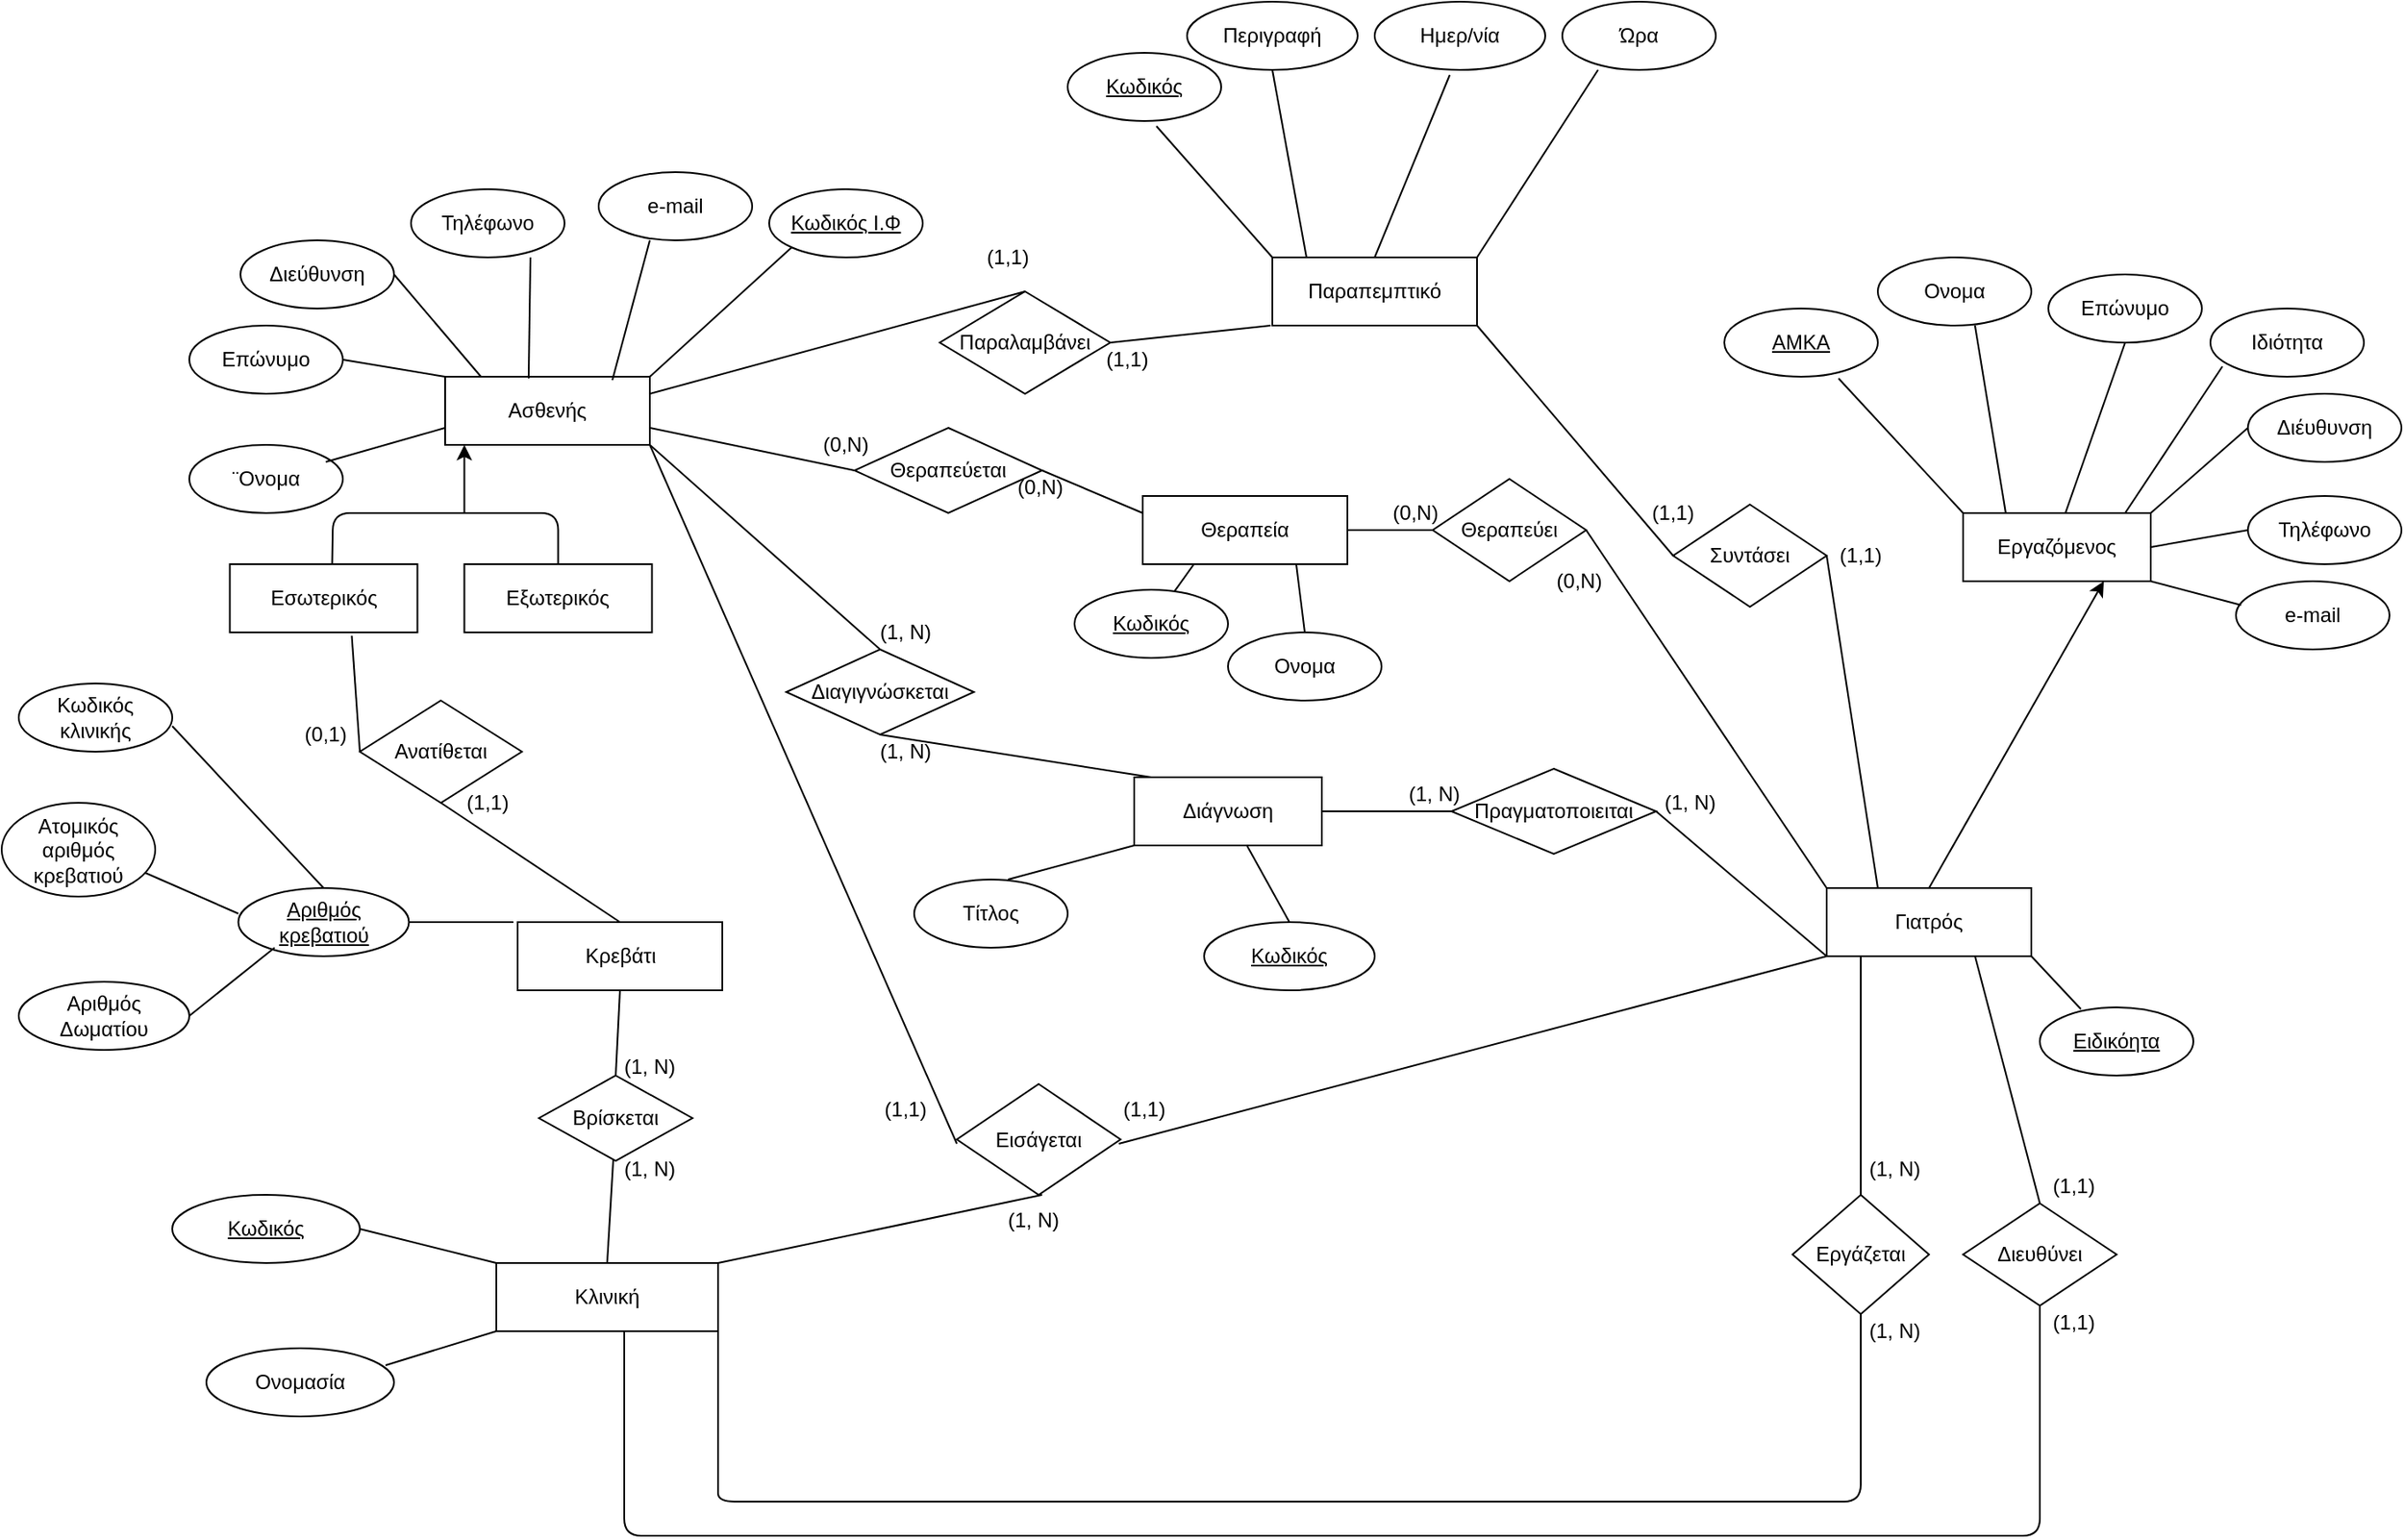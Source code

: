 <mxfile version="13.10.0"><diagram id="KdSnzuFxatJ9EgkzMt5b" name="Page-1"><mxGraphModel dx="2249" dy="1960" grid="1" gridSize="10" guides="1" tooltips="1" connect="1" arrows="1" fold="1" page="1" pageScale="1" pageWidth="827" pageHeight="1169" math="0" shadow="0"><root><mxCell id="0"/><mxCell id="1" parent="0"/><mxCell id="qdHAC-e_ybK3BDeA6FQN-2" value="Κλινική" style="rounded=0;whiteSpace=wrap;html=1;" vertex="1" parent="1"><mxGeometry x="10" y="670" width="130" height="40" as="geometry"/></mxCell><mxCell id="qdHAC-e_ybK3BDeA6FQN-3" value="Ονομασία" style="ellipse;whiteSpace=wrap;html=1;" vertex="1" parent="1"><mxGeometry x="-160" y="720" width="110" height="40" as="geometry"/></mxCell><mxCell id="qdHAC-e_ybK3BDeA6FQN-4" value="Κωδικός" style="ellipse;whiteSpace=wrap;html=1;fontStyle=4" vertex="1" parent="1"><mxGeometry x="-180" y="630" width="110" height="40" as="geometry"/></mxCell><mxCell id="qdHAC-e_ybK3BDeA6FQN-5" value="" style="endArrow=none;html=1;exitX=0;exitY=0;exitDx=0;exitDy=0;entryX=1;entryY=0.5;entryDx=0;entryDy=0;" edge="1" parent="1" source="qdHAC-e_ybK3BDeA6FQN-2" target="qdHAC-e_ybK3BDeA6FQN-4"><mxGeometry width="50" height="50" relative="1" as="geometry"><mxPoint x="-60" y="480" as="sourcePoint"/><mxPoint x="-10" y="430" as="targetPoint"/></mxGeometry></mxCell><mxCell id="qdHAC-e_ybK3BDeA6FQN-6" value="" style="endArrow=none;html=1;entryX=0;entryY=1;entryDx=0;entryDy=0;exitX=0.955;exitY=0.25;exitDx=0;exitDy=0;exitPerimeter=0;" edge="1" parent="1" source="qdHAC-e_ybK3BDeA6FQN-3" target="qdHAC-e_ybK3BDeA6FQN-2"><mxGeometry width="50" height="50" relative="1" as="geometry"><mxPoint x="-20" y="530" as="sourcePoint"/><mxPoint x="30" y="480" as="targetPoint"/></mxGeometry></mxCell><mxCell id="qdHAC-e_ybK3BDeA6FQN-7" value="Ασθενής" style="rounded=0;whiteSpace=wrap;html=1;" vertex="1" parent="1"><mxGeometry x="-20" y="150" width="120" height="40" as="geometry"/></mxCell><mxCell id="qdHAC-e_ybK3BDeA6FQN-8" value="Κωδικός Ι.Φ" style="ellipse;whiteSpace=wrap;html=1;fontStyle=4" vertex="1" parent="1"><mxGeometry x="170" y="40" width="90" height="40" as="geometry"/></mxCell><mxCell id="qdHAC-e_ybK3BDeA6FQN-9" value="e-mail" style="ellipse;whiteSpace=wrap;html=1;" vertex="1" parent="1"><mxGeometry x="70" y="30" width="90" height="40" as="geometry"/></mxCell><mxCell id="qdHAC-e_ybK3BDeA6FQN-10" value="¨Ονομα" style="ellipse;whiteSpace=wrap;html=1;" vertex="1" parent="1"><mxGeometry x="-170" y="190" width="90" height="40" as="geometry"/></mxCell><mxCell id="qdHAC-e_ybK3BDeA6FQN-11" value="Επώνυμο" style="ellipse;whiteSpace=wrap;html=1;" vertex="1" parent="1"><mxGeometry x="-170" y="120" width="90" height="40" as="geometry"/></mxCell><mxCell id="qdHAC-e_ybK3BDeA6FQN-12" value="Διεύθυνση" style="ellipse;whiteSpace=wrap;html=1;" vertex="1" parent="1"><mxGeometry x="-140" y="70" width="90" height="40" as="geometry"/></mxCell><mxCell id="qdHAC-e_ybK3BDeA6FQN-13" value="Τηλέφωνο" style="ellipse;whiteSpace=wrap;html=1;" vertex="1" parent="1"><mxGeometry x="-40" y="40" width="90" height="40" as="geometry"/></mxCell><mxCell id="qdHAC-e_ybK3BDeA6FQN-14" value="" style="endArrow=none;html=1;exitX=1;exitY=0.5;exitDx=0;exitDy=0;" edge="1" parent="1"><mxGeometry width="50" height="50" relative="1" as="geometry"><mxPoint x="-90" y="200" as="sourcePoint"/><mxPoint x="-20" y="180" as="targetPoint"/></mxGeometry></mxCell><mxCell id="qdHAC-e_ybK3BDeA6FQN-15" value="" style="endArrow=none;html=1;exitX=1;exitY=0.5;exitDx=0;exitDy=0;" edge="1" parent="1" source="qdHAC-e_ybK3BDeA6FQN-11"><mxGeometry width="50" height="50" relative="1" as="geometry"><mxPoint x="-70" y="200" as="sourcePoint"/><mxPoint x="-20" y="150" as="targetPoint"/></mxGeometry></mxCell><mxCell id="qdHAC-e_ybK3BDeA6FQN-16" value="" style="endArrow=none;html=1;exitX=0.175;exitY=0;exitDx=0;exitDy=0;exitPerimeter=0;" edge="1" parent="1" source="qdHAC-e_ybK3BDeA6FQN-7"><mxGeometry width="50" height="50" relative="1" as="geometry"><mxPoint x="-100" y="140" as="sourcePoint"/><mxPoint x="-50" y="90" as="targetPoint"/></mxGeometry></mxCell><mxCell id="qdHAC-e_ybK3BDeA6FQN-17" value="" style="endArrow=none;html=1;exitX=0.408;exitY=0.025;exitDx=0;exitDy=0;exitPerimeter=0;" edge="1" parent="1" source="qdHAC-e_ybK3BDeA6FQN-7"><mxGeometry width="50" height="50" relative="1" as="geometry"><mxPoint x="-20" y="130" as="sourcePoint"/><mxPoint x="30" y="80" as="targetPoint"/></mxGeometry></mxCell><mxCell id="qdHAC-e_ybK3BDeA6FQN-18" value="" style="endArrow=none;html=1;exitX=0.817;exitY=0.05;exitDx=0;exitDy=0;exitPerimeter=0;" edge="1" parent="1" source="qdHAC-e_ybK3BDeA6FQN-7"><mxGeometry width="50" height="50" relative="1" as="geometry"><mxPoint x="50" y="120" as="sourcePoint"/><mxPoint x="100" y="70" as="targetPoint"/></mxGeometry></mxCell><mxCell id="qdHAC-e_ybK3BDeA6FQN-19" value="" style="endArrow=none;html=1;exitX=1;exitY=0;exitDx=0;exitDy=0;entryX=0;entryY=1;entryDx=0;entryDy=0;" edge="1" parent="1" source="qdHAC-e_ybK3BDeA6FQN-7" target="qdHAC-e_ybK3BDeA6FQN-8"><mxGeometry width="50" height="50" relative="1" as="geometry"><mxPoint x="240" y="140" as="sourcePoint"/><mxPoint x="290" y="90" as="targetPoint"/></mxGeometry></mxCell><mxCell id="qdHAC-e_ybK3BDeA6FQN-20" value="Γιατρός" style="rounded=0;whiteSpace=wrap;html=1;" vertex="1" parent="1"><mxGeometry x="790" y="450" width="120" height="40" as="geometry"/></mxCell><mxCell id="qdHAC-e_ybK3BDeA6FQN-22" value="Εργαζόμενος" style="rounded=0;whiteSpace=wrap;html=1;" vertex="1" parent="1"><mxGeometry x="870" y="230" width="110" height="40" as="geometry"/></mxCell><mxCell id="qdHAC-e_ybK3BDeA6FQN-23" value="" style="endArrow=classic;html=1;exitX=0.5;exitY=0;exitDx=0;exitDy=0;entryX=0.75;entryY=1;entryDx=0;entryDy=0;" edge="1" parent="1" source="qdHAC-e_ybK3BDeA6FQN-20" target="qdHAC-e_ybK3BDeA6FQN-22"><mxGeometry width="50" height="50" relative="1" as="geometry"><mxPoint x="690" y="490" as="sourcePoint"/><mxPoint x="740" y="440" as="targetPoint"/></mxGeometry></mxCell><mxCell id="qdHAC-e_ybK3BDeA6FQN-24" value="Ειδικόητα" style="ellipse;whiteSpace=wrap;html=1;fontStyle=4" vertex="1" parent="1"><mxGeometry x="915" y="520" width="90" height="40" as="geometry"/></mxCell><mxCell id="qdHAC-e_ybK3BDeA6FQN-26" value="Διέυθυνση" style="ellipse;whiteSpace=wrap;html=1;" vertex="1" parent="1"><mxGeometry x="1037" y="160" width="90" height="40" as="geometry"/></mxCell><mxCell id="qdHAC-e_ybK3BDeA6FQN-27" value="Επώνυμο" style="ellipse;whiteSpace=wrap;html=1;" vertex="1" parent="1"><mxGeometry x="920" y="90" width="90" height="40" as="geometry"/></mxCell><mxCell id="qdHAC-e_ybK3BDeA6FQN-28" value="Ιδιότητα" style="ellipse;whiteSpace=wrap;html=1;" vertex="1" parent="1"><mxGeometry x="1015" y="110" width="90" height="40" as="geometry"/></mxCell><mxCell id="qdHAC-e_ybK3BDeA6FQN-30" value="e-mail" style="ellipse;whiteSpace=wrap;html=1;" vertex="1" parent="1"><mxGeometry x="1030" y="270" width="90" height="40" as="geometry"/></mxCell><mxCell id="qdHAC-e_ybK3BDeA6FQN-31" value="ΑΜΚΑ" style="ellipse;whiteSpace=wrap;html=1;fontStyle=4" vertex="1" parent="1"><mxGeometry x="730" y="110" width="90" height="40" as="geometry"/></mxCell><mxCell id="qdHAC-e_ybK3BDeA6FQN-32" value="Ονομα" style="ellipse;whiteSpace=wrap;html=1;" vertex="1" parent="1"><mxGeometry x="820" y="80" width="90" height="40" as="geometry"/></mxCell><mxCell id="qdHAC-e_ybK3BDeA6FQN-33" value="Τηλέφωνο" style="ellipse;whiteSpace=wrap;html=1;" vertex="1" parent="1"><mxGeometry x="1037" y="220" width="90" height="40" as="geometry"/></mxCell><mxCell id="qdHAC-e_ybK3BDeA6FQN-34" value="" style="endArrow=none;html=1;entryX=0.744;entryY=1.025;entryDx=0;entryDy=0;entryPerimeter=0;" edge="1" parent="1" target="qdHAC-e_ybK3BDeA6FQN-31"><mxGeometry width="50" height="50" relative="1" as="geometry"><mxPoint x="870" y="230" as="sourcePoint"/><mxPoint x="920" y="180" as="targetPoint"/></mxGeometry></mxCell><mxCell id="qdHAC-e_ybK3BDeA6FQN-35" value="" style="endArrow=none;html=1;entryX=0.633;entryY=1;entryDx=0;entryDy=0;entryPerimeter=0;" edge="1" parent="1" target="qdHAC-e_ybK3BDeA6FQN-32"><mxGeometry width="50" height="50" relative="1" as="geometry"><mxPoint x="895" y="230" as="sourcePoint"/><mxPoint x="945" y="180" as="targetPoint"/></mxGeometry></mxCell><mxCell id="qdHAC-e_ybK3BDeA6FQN-36" value="" style="endArrow=none;html=1;entryX=0.5;entryY=1;entryDx=0;entryDy=0;" edge="1" parent="1" target="qdHAC-e_ybK3BDeA6FQN-27"><mxGeometry width="50" height="50" relative="1" as="geometry"><mxPoint x="930" y="230" as="sourcePoint"/><mxPoint x="980" y="180" as="targetPoint"/></mxGeometry></mxCell><mxCell id="qdHAC-e_ybK3BDeA6FQN-37" value="" style="endArrow=none;html=1;entryX=0.033;entryY=0.35;entryDx=0;entryDy=0;entryPerimeter=0;" edge="1" parent="1" target="qdHAC-e_ybK3BDeA6FQN-30"><mxGeometry width="50" height="50" relative="1" as="geometry"><mxPoint x="980" y="270" as="sourcePoint"/><mxPoint x="1030" y="220" as="targetPoint"/></mxGeometry></mxCell><mxCell id="qdHAC-e_ybK3BDeA6FQN-38" value="" style="endArrow=none;html=1;entryX=0;entryY=0.5;entryDx=0;entryDy=0;" edge="1" parent="1" target="qdHAC-e_ybK3BDeA6FQN-33"><mxGeometry width="50" height="50" relative="1" as="geometry"><mxPoint x="980" y="250" as="sourcePoint"/><mxPoint x="1030" y="200" as="targetPoint"/></mxGeometry></mxCell><mxCell id="qdHAC-e_ybK3BDeA6FQN-39" value="" style="endArrow=none;html=1;entryX=0;entryY=0.5;entryDx=0;entryDy=0;" edge="1" parent="1" target="qdHAC-e_ybK3BDeA6FQN-26"><mxGeometry width="50" height="50" relative="1" as="geometry"><mxPoint x="980" y="230" as="sourcePoint"/><mxPoint x="1030" y="180" as="targetPoint"/></mxGeometry></mxCell><mxCell id="qdHAC-e_ybK3BDeA6FQN-40" value="" style="endArrow=none;html=1;entryX=0.078;entryY=0.85;entryDx=0;entryDy=0;entryPerimeter=0;" edge="1" parent="1" target="qdHAC-e_ybK3BDeA6FQN-28"><mxGeometry width="50" height="50" relative="1" as="geometry"><mxPoint x="965" y="230" as="sourcePoint"/><mxPoint x="1015" y="180" as="targetPoint"/></mxGeometry></mxCell><mxCell id="qdHAC-e_ybK3BDeA6FQN-41" value="" style="endArrow=none;html=1;exitX=0.267;exitY=0.025;exitDx=0;exitDy=0;exitPerimeter=0;entryX=1;entryY=1;entryDx=0;entryDy=0;" edge="1" parent="1" source="qdHAC-e_ybK3BDeA6FQN-24" target="qdHAC-e_ybK3BDeA6FQN-20"><mxGeometry width="50" height="50" relative="1" as="geometry"><mxPoint x="860" y="530" as="sourcePoint"/><mxPoint x="910" y="480" as="targetPoint"/></mxGeometry></mxCell><mxCell id="qdHAC-e_ybK3BDeA6FQN-42" value="Κρεβάτι" style="rounded=0;whiteSpace=wrap;html=1;" vertex="1" parent="1"><mxGeometry x="22.5" y="470" width="120" height="40" as="geometry"/></mxCell><mxCell id="qdHAC-e_ybK3BDeA6FQN-43" value="Αριθμός κρεβατιού" style="ellipse;whiteSpace=wrap;html=1;fontStyle=4" vertex="1" parent="1"><mxGeometry x="-141.25" y="450" width="100" height="40" as="geometry"/></mxCell><mxCell id="qdHAC-e_ybK3BDeA6FQN-44" value="Αριθμός Δωματίου" style="ellipse;whiteSpace=wrap;html=1;" vertex="1" parent="1"><mxGeometry x="-270" y="505" width="100" height="40" as="geometry"/></mxCell><mxCell id="qdHAC-e_ybK3BDeA6FQN-45" value="Ανατίθεται" style="rhombus;whiteSpace=wrap;html=1;" vertex="1" parent="1"><mxGeometry x="-70" y="340" width="95" height="60" as="geometry"/></mxCell><mxCell id="qdHAC-e_ybK3BDeA6FQN-53" value="Διάγνωση" style="rounded=0;whiteSpace=wrap;html=1;" vertex="1" parent="1"><mxGeometry x="384" y="385" width="110" height="40" as="geometry"/></mxCell><mxCell id="qdHAC-e_ybK3BDeA6FQN-54" value="Κωδικός" style="ellipse;whiteSpace=wrap;html=1;fontStyle=4" vertex="1" parent="1"><mxGeometry x="425" y="470" width="100" height="40" as="geometry"/></mxCell><mxCell id="qdHAC-e_ybK3BDeA6FQN-55" value="" style="endArrow=none;html=1;exitX=0.5;exitY=0;exitDx=0;exitDy=0;" edge="1" parent="1" source="qdHAC-e_ybK3BDeA6FQN-54" target="qdHAC-e_ybK3BDeA6FQN-53"><mxGeometry width="50" height="50" relative="1" as="geometry"><mxPoint x="404" y="525" as="sourcePoint"/><mxPoint x="418" y="437" as="targetPoint"/></mxGeometry></mxCell><mxCell id="qdHAC-e_ybK3BDeA6FQN-56" value="Πραγματοποιειται" style="rhombus;whiteSpace=wrap;html=1;" vertex="1" parent="1"><mxGeometry x="570" y="380" width="120" height="50" as="geometry"/></mxCell><mxCell id="qdHAC-e_ybK3BDeA6FQN-58" value="Διαγιγνώσκεται" style="rhombus;whiteSpace=wrap;html=1;" vertex="1" parent="1"><mxGeometry x="180" y="310" width="110" height="50" as="geometry"/></mxCell><mxCell id="qdHAC-e_ybK3BDeA6FQN-59" value="" style="endArrow=none;html=1;exitX=0.5;exitY=0;exitDx=0;exitDy=0;entryX=1;entryY=1;entryDx=0;entryDy=0;" edge="1" parent="1" source="qdHAC-e_ybK3BDeA6FQN-58" target="qdHAC-e_ybK3BDeA6FQN-7"><mxGeometry width="50" height="50" relative="1" as="geometry"><mxPoint x="230" y="320" as="sourcePoint"/><mxPoint x="280" y="270" as="targetPoint"/></mxGeometry></mxCell><mxCell id="qdHAC-e_ybK3BDeA6FQN-60" value="" style="endArrow=none;html=1;entryX=0.5;entryY=1;entryDx=0;entryDy=0;" edge="1" parent="1" target="qdHAC-e_ybK3BDeA6FQN-58"><mxGeometry width="50" height="50" relative="1" as="geometry"><mxPoint x="394" y="385" as="sourcePoint"/><mxPoint x="444" y="335" as="targetPoint"/></mxGeometry></mxCell><mxCell id="qdHAC-e_ybK3BDeA6FQN-62" value="" style="endArrow=none;html=1;exitX=1;exitY=0.75;exitDx=0;exitDy=0;entryX=0;entryY=0.5;entryDx=0;entryDy=0;" edge="1" parent="1" source="qdHAC-e_ybK3BDeA6FQN-7" target="qdHAC-e_ybK3BDeA6FQN-65"><mxGeometry width="50" height="50" relative="1" as="geometry"><mxPoint x="220" y="170" as="sourcePoint"/><mxPoint x="160" y="235" as="targetPoint"/></mxGeometry></mxCell><mxCell id="qdHAC-e_ybK3BDeA6FQN-63" value="" style="endArrow=none;html=1;exitX=1;exitY=0.5;exitDx=0;exitDy=0;entryX=0;entryY=1;entryDx=0;entryDy=0;" edge="1" parent="1" source="qdHAC-e_ybK3BDeA6FQN-56" target="qdHAC-e_ybK3BDeA6FQN-20"><mxGeometry width="50" height="50" relative="1" as="geometry"><mxPoint x="740" y="530" as="sourcePoint"/><mxPoint x="790" y="480" as="targetPoint"/></mxGeometry></mxCell><mxCell id="qdHAC-e_ybK3BDeA6FQN-64" value="" style="endArrow=none;html=1;exitX=1;exitY=0.5;exitDx=0;exitDy=0;entryX=0;entryY=0.5;entryDx=0;entryDy=0;" edge="1" parent="1" source="qdHAC-e_ybK3BDeA6FQN-53" target="qdHAC-e_ybK3BDeA6FQN-56"><mxGeometry width="50" height="50" relative="1" as="geometry"><mxPoint x="540" y="435" as="sourcePoint"/><mxPoint x="590" y="385" as="targetPoint"/></mxGeometry></mxCell><mxCell id="qdHAC-e_ybK3BDeA6FQN-65" value="Θεραπεύεται" style="rhombus;whiteSpace=wrap;html=1;" vertex="1" parent="1"><mxGeometry x="220" y="180" width="110" height="50" as="geometry"/></mxCell><mxCell id="qdHAC-e_ybK3BDeA6FQN-69" value="Κωδικός" style="ellipse;whiteSpace=wrap;html=1;fontStyle=4" vertex="1" parent="1"><mxGeometry x="349" y="275" width="90" height="40" as="geometry"/></mxCell><mxCell id="qdHAC-e_ybK3BDeA6FQN-70" value="Θεραπεία" style="rounded=0;whiteSpace=wrap;html=1;" vertex="1" parent="1"><mxGeometry x="389" y="220" width="120" height="40" as="geometry"/></mxCell><mxCell id="qdHAC-e_ybK3BDeA6FQN-71" value="" style="endArrow=none;html=1;exitX=0;exitY=0.25;exitDx=0;exitDy=0;entryX=1;entryY=0.5;entryDx=0;entryDy=0;" edge="1" parent="1" source="qdHAC-e_ybK3BDeA6FQN-70" target="qdHAC-e_ybK3BDeA6FQN-65"><mxGeometry width="50" height="50" relative="1" as="geometry"><mxPoint x="283" y="230" as="sourcePoint"/><mxPoint x="333" y="180" as="targetPoint"/></mxGeometry></mxCell><mxCell id="qdHAC-e_ybK3BDeA6FQN-72" value="" style="endArrow=none;html=1;" edge="1" parent="1" source="qdHAC-e_ybK3BDeA6FQN-69"><mxGeometry width="50" height="50" relative="1" as="geometry"><mxPoint x="369" y="310" as="sourcePoint"/><mxPoint x="419" y="260" as="targetPoint"/></mxGeometry></mxCell><mxCell id="qdHAC-e_ybK3BDeA6FQN-74" value="Ονομα" style="ellipse;whiteSpace=wrap;html=1;" vertex="1" parent="1"><mxGeometry x="439" y="300" width="90" height="40" as="geometry"/></mxCell><mxCell id="qdHAC-e_ybK3BDeA6FQN-75" value="" style="endArrow=none;html=1;exitX=0.5;exitY=0;exitDx=0;exitDy=0;" edge="1" parent="1" source="qdHAC-e_ybK3BDeA6FQN-74"><mxGeometry width="50" height="50" relative="1" as="geometry"><mxPoint x="429" y="310" as="sourcePoint"/><mxPoint x="479" y="260" as="targetPoint"/></mxGeometry></mxCell><mxCell id="qdHAC-e_ybK3BDeA6FQN-76" value="Θεραπεύει" style="rhombus;whiteSpace=wrap;html=1;" vertex="1" parent="1"><mxGeometry x="559" y="210" width="90" height="60" as="geometry"/></mxCell><mxCell id="qdHAC-e_ybK3BDeA6FQN-77" value="" style="endArrow=none;html=1;entryX=0;entryY=0.5;entryDx=0;entryDy=0;" edge="1" parent="1" target="qdHAC-e_ybK3BDeA6FQN-76"><mxGeometry width="50" height="50" relative="1" as="geometry"><mxPoint x="509" y="240" as="sourcePoint"/><mxPoint x="559" y="190" as="targetPoint"/></mxGeometry></mxCell><mxCell id="qdHAC-e_ybK3BDeA6FQN-78" value="" style="endArrow=none;html=1;exitX=0;exitY=0;exitDx=0;exitDy=0;entryX=1;entryY=0.5;entryDx=0;entryDy=0;" edge="1" parent="1" source="qdHAC-e_ybK3BDeA6FQN-20" target="qdHAC-e_ybK3BDeA6FQN-76"><mxGeometry width="50" height="50" relative="1" as="geometry"><mxPoint x="690" y="470" as="sourcePoint"/><mxPoint x="680" y="440" as="targetPoint"/></mxGeometry></mxCell><mxCell id="qdHAC-e_ybK3BDeA6FQN-81" value="Τίτλος" style="ellipse;whiteSpace=wrap;html=1;" vertex="1" parent="1"><mxGeometry x="255" y="445" width="90" height="40" as="geometry"/></mxCell><mxCell id="qdHAC-e_ybK3BDeA6FQN-82" value="" style="endArrow=none;html=1;entryX=0;entryY=1;entryDx=0;entryDy=0;" edge="1" parent="1" target="qdHAC-e_ybK3BDeA6FQN-53"><mxGeometry width="50" height="50" relative="1" as="geometry"><mxPoint x="310" y="445" as="sourcePoint"/><mxPoint x="360" y="395" as="targetPoint"/></mxGeometry></mxCell><mxCell id="qdHAC-e_ybK3BDeA6FQN-84" value="Παραπεμπτικό" style="rounded=0;whiteSpace=wrap;html=1;" vertex="1" parent="1"><mxGeometry x="465" y="80" width="120" height="40" as="geometry"/></mxCell><mxCell id="qdHAC-e_ybK3BDeA6FQN-85" value="Κωδικός" style="ellipse;whiteSpace=wrap;html=1;fontStyle=4" vertex="1" parent="1"><mxGeometry x="345" y="-40" width="90" height="40" as="geometry"/></mxCell><mxCell id="qdHAC-e_ybK3BDeA6FQN-86" value="" style="endArrow=none;html=1;entryX=0.578;entryY=1.075;entryDx=0;entryDy=0;entryPerimeter=0;" edge="1" parent="1" target="qdHAC-e_ybK3BDeA6FQN-85"><mxGeometry width="50" height="50" relative="1" as="geometry"><mxPoint x="465" y="80" as="sourcePoint"/><mxPoint x="515" y="30" as="targetPoint"/></mxGeometry></mxCell><mxCell id="qdHAC-e_ybK3BDeA6FQN-87" value="Ώρα" style="ellipse;whiteSpace=wrap;html=1;" vertex="1" parent="1"><mxGeometry x="635" y="-70" width="90" height="40" as="geometry"/></mxCell><mxCell id="qdHAC-e_ybK3BDeA6FQN-88" value="Ημερ/νία" style="ellipse;whiteSpace=wrap;html=1;" vertex="1" parent="1"><mxGeometry x="525" y="-70" width="100" height="40" as="geometry"/></mxCell><mxCell id="qdHAC-e_ybK3BDeA6FQN-89" value="Περιγραφή" style="ellipse;whiteSpace=wrap;html=1;" vertex="1" parent="1"><mxGeometry x="415" y="-70" width="100" height="40" as="geometry"/></mxCell><mxCell id="qdHAC-e_ybK3BDeA6FQN-90" value="" style="endArrow=none;html=1;entryX=0.5;entryY=1;entryDx=0;entryDy=0;" edge="1" parent="1" target="qdHAC-e_ybK3BDeA6FQN-89"><mxGeometry width="50" height="50" relative="1" as="geometry"><mxPoint x="485" y="80" as="sourcePoint"/><mxPoint x="535" y="30" as="targetPoint"/></mxGeometry></mxCell><mxCell id="qdHAC-e_ybK3BDeA6FQN-91" value="" style="endArrow=none;html=1;entryX=0.44;entryY=1.075;entryDx=0;entryDy=0;entryPerimeter=0;" edge="1" parent="1" target="qdHAC-e_ybK3BDeA6FQN-88"><mxGeometry width="50" height="50" relative="1" as="geometry"><mxPoint x="525" y="80" as="sourcePoint"/><mxPoint x="575" y="30" as="targetPoint"/></mxGeometry></mxCell><mxCell id="qdHAC-e_ybK3BDeA6FQN-92" value="" style="endArrow=none;html=1;entryX=0.233;entryY=1;entryDx=0;entryDy=0;entryPerimeter=0;" edge="1" parent="1" target="qdHAC-e_ybK3BDeA6FQN-87"><mxGeometry width="50" height="50" relative="1" as="geometry"><mxPoint x="585" y="80" as="sourcePoint"/><mxPoint x="635" y="30" as="targetPoint"/></mxGeometry></mxCell><mxCell id="qdHAC-e_ybK3BDeA6FQN-93" value="Συντάσει" style="rhombus;whiteSpace=wrap;html=1;" vertex="1" parent="1"><mxGeometry x="700" y="225" width="90" height="60" as="geometry"/></mxCell><mxCell id="qdHAC-e_ybK3BDeA6FQN-94" value="Παραλαμβάνει" style="rhombus;whiteSpace=wrap;html=1;" vertex="1" parent="1"><mxGeometry x="270" y="100" width="100" height="60" as="geometry"/></mxCell><mxCell id="qdHAC-e_ybK3BDeA6FQN-95" value="" style="endArrow=none;html=1;exitX=0.25;exitY=0;exitDx=0;exitDy=0;entryX=1;entryY=0.5;entryDx=0;entryDy=0;" edge="1" parent="1" source="qdHAC-e_ybK3BDeA6FQN-20" target="qdHAC-e_ybK3BDeA6FQN-93"><mxGeometry width="50" height="50" relative="1" as="geometry"><mxPoint x="730" y="390" as="sourcePoint"/><mxPoint x="780" y="340" as="targetPoint"/></mxGeometry></mxCell><mxCell id="qdHAC-e_ybK3BDeA6FQN-96" value="" style="endArrow=none;html=1;entryX=1;entryY=1;entryDx=0;entryDy=0;exitX=0;exitY=0.5;exitDx=0;exitDy=0;" edge="1" parent="1" source="qdHAC-e_ybK3BDeA6FQN-93" target="qdHAC-e_ybK3BDeA6FQN-84"><mxGeometry width="50" height="50" relative="1" as="geometry"><mxPoint x="690" y="340" as="sourcePoint"/><mxPoint x="740" y="290" as="targetPoint"/></mxGeometry></mxCell><mxCell id="qdHAC-e_ybK3BDeA6FQN-97" value="" style="endArrow=none;html=1;exitX=1;exitY=0.5;exitDx=0;exitDy=0;" edge="1" parent="1" source="qdHAC-e_ybK3BDeA6FQN-94"><mxGeometry width="50" height="50" relative="1" as="geometry"><mxPoint x="414" y="170" as="sourcePoint"/><mxPoint x="464" y="120" as="targetPoint"/></mxGeometry></mxCell><mxCell id="qdHAC-e_ybK3BDeA6FQN-98" value="" style="endArrow=none;html=1;exitX=1;exitY=0.25;exitDx=0;exitDy=0;entryX=0.5;entryY=0;entryDx=0;entryDy=0;" edge="1" parent="1" source="qdHAC-e_ybK3BDeA6FQN-7" target="qdHAC-e_ybK3BDeA6FQN-94"><mxGeometry width="50" height="50" relative="1" as="geometry"><mxPoint x="160" y="220" as="sourcePoint"/><mxPoint x="210" y="170" as="targetPoint"/></mxGeometry></mxCell><mxCell id="qdHAC-e_ybK3BDeA6FQN-48" value="Βρίσκεται" style="rhombus;whiteSpace=wrap;html=1;" vertex="1" parent="1"><mxGeometry x="35" y="560" width="90" height="50" as="geometry"/></mxCell><mxCell id="qdHAC-e_ybK3BDeA6FQN-99" value="" style="endArrow=none;html=1;exitX=0.5;exitY=0;exitDx=0;exitDy=0;" edge="1" parent="1" source="qdHAC-e_ybK3BDeA6FQN-2" target="qdHAC-e_ybK3BDeA6FQN-48"><mxGeometry width="50" height="50" relative="1" as="geometry"><mxPoint x="80" y="610" as="sourcePoint"/><mxPoint x="80" y="500" as="targetPoint"/></mxGeometry></mxCell><mxCell id="qdHAC-e_ybK3BDeA6FQN-100" value="" style="endArrow=none;html=1;" edge="1" parent="1" source="qdHAC-e_ybK3BDeA6FQN-43"><mxGeometry width="50" height="50" relative="1" as="geometry"><mxPoint x="-30" y="520" as="sourcePoint"/><mxPoint x="20" y="470" as="targetPoint"/></mxGeometry></mxCell><mxCell id="qdHAC-e_ybK3BDeA6FQN-102" value="" style="endArrow=none;html=1;entryX=0.5;entryY=1;entryDx=0;entryDy=0;" edge="1" parent="1" target="qdHAC-e_ybK3BDeA6FQN-42"><mxGeometry width="50" height="50" relative="1" as="geometry"><mxPoint x="80" y="560" as="sourcePoint"/><mxPoint x="130" y="510" as="targetPoint"/></mxGeometry></mxCell><mxCell id="qdHAC-e_ybK3BDeA6FQN-104" value="" style="endArrow=none;html=1;exitX=0.5;exitY=0;exitDx=0;exitDy=0;entryX=0.5;entryY=1;entryDx=0;entryDy=0;" edge="1" parent="1" source="qdHAC-e_ybK3BDeA6FQN-42" target="qdHAC-e_ybK3BDeA6FQN-45"><mxGeometry width="50" height="50" relative="1" as="geometry"><mxPoint x="35" y="460" as="sourcePoint"/><mxPoint x="85" y="410" as="targetPoint"/></mxGeometry></mxCell><mxCell id="qdHAC-e_ybK3BDeA6FQN-106" value="Εργάζεται" style="rhombus;whiteSpace=wrap;html=1;" vertex="1" parent="1"><mxGeometry x="770" y="630" width="80" height="70" as="geometry"/></mxCell><mxCell id="qdHAC-e_ybK3BDeA6FQN-108" value="" style="endArrow=none;html=1;entryX=0.5;entryY=1;entryDx=0;entryDy=0;" edge="1" parent="1"><mxGeometry width="50" height="50" relative="1" as="geometry"><mxPoint x="810" y="630" as="sourcePoint"/><mxPoint x="810" y="490" as="targetPoint"/></mxGeometry></mxCell><mxCell id="qdHAC-e_ybK3BDeA6FQN-109" value="" style="endArrow=none;html=1;exitX=1;exitY=1;exitDx=0;exitDy=0;entryX=0.5;entryY=1;entryDx=0;entryDy=0;" edge="1" parent="1" source="qdHAC-e_ybK3BDeA6FQN-2" target="qdHAC-e_ybK3BDeA6FQN-106"><mxGeometry width="50" height="50" relative="1" as="geometry"><mxPoint x="800" y="750" as="sourcePoint"/><mxPoint x="820" y="710" as="targetPoint"/><Array as="points"><mxPoint x="140" y="790"/><mxPoint x="140" y="810"/><mxPoint x="810" y="810"/></Array></mxGeometry></mxCell><mxCell id="qdHAC-e_ybK3BDeA6FQN-110" value="(1, Ν)" style="text;html=1;strokeColor=none;fillColor=none;align=center;verticalAlign=middle;whiteSpace=wrap;rounded=0;" vertex="1" parent="1"><mxGeometry x="810" y="605" width="40" height="20" as="geometry"/></mxCell><mxCell id="qdHAC-e_ybK3BDeA6FQN-111" value="(1, Ν)" style="text;html=1;strokeColor=none;fillColor=none;align=center;verticalAlign=middle;whiteSpace=wrap;rounded=0;" vertex="1" parent="1"><mxGeometry x="810" y="700" width="40" height="20" as="geometry"/></mxCell><mxCell id="qdHAC-e_ybK3BDeA6FQN-112" value="Διευθύνει" style="rhombus;whiteSpace=wrap;html=1;" vertex="1" parent="1"><mxGeometry x="870" y="635" width="90" height="60" as="geometry"/></mxCell><mxCell id="qdHAC-e_ybK3BDeA6FQN-113" value="" style="endArrow=none;html=1;exitX=0.5;exitY=0;exitDx=0;exitDy=0;" edge="1" parent="1" source="qdHAC-e_ybK3BDeA6FQN-112"><mxGeometry width="50" height="50" relative="1" as="geometry"><mxPoint x="827" y="540" as="sourcePoint"/><mxPoint x="877" y="490" as="targetPoint"/></mxGeometry></mxCell><mxCell id="qdHAC-e_ybK3BDeA6FQN-114" value="" style="endArrow=none;html=1;exitX=0.5;exitY=1;exitDx=0;exitDy=0;" edge="1" parent="1" source="qdHAC-e_ybK3BDeA6FQN-112"><mxGeometry width="50" height="50" relative="1" as="geometry"><mxPoint x="35" y="760" as="sourcePoint"/><mxPoint x="85" y="710" as="targetPoint"/><Array as="points"><mxPoint x="915" y="830"/><mxPoint x="85" y="830"/></Array></mxGeometry></mxCell><mxCell id="qdHAC-e_ybK3BDeA6FQN-115" value="(1,1)" style="text;html=1;strokeColor=none;fillColor=none;align=center;verticalAlign=middle;whiteSpace=wrap;rounded=0;" vertex="1" parent="1"><mxGeometry x="915" y="695" width="40" height="20" as="geometry"/></mxCell><mxCell id="qdHAC-e_ybK3BDeA6FQN-116" value="(1,1)" style="text;html=1;strokeColor=none;fillColor=none;align=center;verticalAlign=middle;whiteSpace=wrap;rounded=0;" vertex="1" parent="1"><mxGeometry x="915" y="615" width="40" height="20" as="geometry"/></mxCell><mxCell id="qdHAC-e_ybK3BDeA6FQN-117" value="Εξωτερικός" style="rounded=0;whiteSpace=wrap;html=1;" vertex="1" parent="1"><mxGeometry x="-8.75" y="260" width="110" height="40" as="geometry"/></mxCell><mxCell id="qdHAC-e_ybK3BDeA6FQN-118" value="Εσωτερικός" style="rounded=0;whiteSpace=wrap;html=1;" vertex="1" parent="1"><mxGeometry x="-146.25" y="260" width="110" height="40" as="geometry"/></mxCell><mxCell id="qdHAC-e_ybK3BDeA6FQN-120" value="" style="endArrow=classic;html=1;entryX=0.5;entryY=1;entryDx=0;entryDy=0;" edge="1" parent="1"><mxGeometry width="50" height="50" relative="1" as="geometry"><mxPoint x="-8.75" y="230" as="sourcePoint"/><mxPoint x="-8.75" y="190" as="targetPoint"/></mxGeometry></mxCell><mxCell id="qdHAC-e_ybK3BDeA6FQN-121" value="" style="endArrow=none;html=1;entryX=0.5;entryY=0;entryDx=0;entryDy=0;" edge="1" parent="1" target="qdHAC-e_ybK3BDeA6FQN-117"><mxGeometry width="50" height="50" relative="1" as="geometry"><mxPoint x="-86.25" y="260" as="sourcePoint"/><mxPoint x="-36.25" y="210" as="targetPoint"/><Array as="points"><mxPoint x="-85.75" y="230"/><mxPoint x="46.25" y="230"/></Array></mxGeometry></mxCell><mxCell id="qdHAC-e_ybK3BDeA6FQN-122" value="" style="endArrow=none;html=1;entryX=0.65;entryY=1.05;entryDx=0;entryDy=0;entryPerimeter=0;exitX=0;exitY=0.5;exitDx=0;exitDy=0;" edge="1" parent="1" source="qdHAC-e_ybK3BDeA6FQN-45" target="qdHAC-e_ybK3BDeA6FQN-118"><mxGeometry width="50" height="50" relative="1" as="geometry"><mxPoint x="-20" y="340" as="sourcePoint"/><mxPoint x="30" y="290" as="targetPoint"/></mxGeometry></mxCell><mxCell id="qdHAC-e_ybK3BDeA6FQN-124" value="(1,1)" style="text;html=1;strokeColor=none;fillColor=none;align=center;verticalAlign=middle;whiteSpace=wrap;rounded=0;" vertex="1" parent="1"><mxGeometry x="-15" y="390" width="40" height="20" as="geometry"/></mxCell><mxCell id="qdHAC-e_ybK3BDeA6FQN-125" value="(0,1)" style="text;html=1;strokeColor=none;fillColor=none;align=center;verticalAlign=middle;whiteSpace=wrap;rounded=0;" vertex="1" parent="1"><mxGeometry x="-110" y="350" width="40" height="20" as="geometry"/></mxCell><mxCell id="qdHAC-e_ybK3BDeA6FQN-128" value="(1,1)" style="text;html=1;strokeColor=none;fillColor=none;align=center;verticalAlign=middle;whiteSpace=wrap;rounded=0;" vertex="1" parent="1"><mxGeometry x="680" y="220" width="40" height="20" as="geometry"/></mxCell><mxCell id="qdHAC-e_ybK3BDeA6FQN-129" value="(1,1)" style="text;html=1;strokeColor=none;fillColor=none;align=center;verticalAlign=middle;whiteSpace=wrap;rounded=0;" vertex="1" parent="1"><mxGeometry x="790" y="245" width="40" height="20" as="geometry"/></mxCell><mxCell id="qdHAC-e_ybK3BDeA6FQN-130" value="(1,1)" style="text;html=1;strokeColor=none;fillColor=none;align=center;verticalAlign=middle;whiteSpace=wrap;rounded=0;" vertex="1" parent="1"><mxGeometry x="360" y="130" width="40" height="20" as="geometry"/></mxCell><mxCell id="qdHAC-e_ybK3BDeA6FQN-132" value="(1,1)" style="text;html=1;strokeColor=none;fillColor=none;align=center;verticalAlign=middle;whiteSpace=wrap;rounded=0;" vertex="1" parent="1"><mxGeometry x="290" y="70" width="40" height="20" as="geometry"/></mxCell><mxCell id="qdHAC-e_ybK3BDeA6FQN-136" value="Εισάγεται" style="rhombus;whiteSpace=wrap;html=1;" vertex="1" parent="1"><mxGeometry x="280" y="565" width="96" height="65" as="geometry"/></mxCell><mxCell id="qdHAC-e_ybK3BDeA6FQN-137" value="" style="endArrow=none;html=1;" edge="1" parent="1"><mxGeometry width="50" height="50" relative="1" as="geometry"><mxPoint x="280" y="600" as="sourcePoint"/><mxPoint x="100" y="190" as="targetPoint"/></mxGeometry></mxCell><mxCell id="qdHAC-e_ybK3BDeA6FQN-138" value="" style="endArrow=none;html=1;entryX=0;entryY=1;entryDx=0;entryDy=0;" edge="1" parent="1" target="qdHAC-e_ybK3BDeA6FQN-20"><mxGeometry width="50" height="50" relative="1" as="geometry"><mxPoint x="375" y="600" as="sourcePoint"/><mxPoint x="425" y="550" as="targetPoint"/></mxGeometry></mxCell><mxCell id="qdHAC-e_ybK3BDeA6FQN-139" value="" style="endArrow=none;html=1;exitX=1;exitY=0;exitDx=0;exitDy=0;" edge="1" parent="1" source="qdHAC-e_ybK3BDeA6FQN-2"><mxGeometry width="50" height="50" relative="1" as="geometry"><mxPoint x="280" y="680" as="sourcePoint"/><mxPoint x="330" y="630" as="targetPoint"/></mxGeometry></mxCell><mxCell id="qdHAC-e_ybK3BDeA6FQN-140" value="(1,1)" style="text;html=1;strokeColor=none;fillColor=none;align=center;verticalAlign=middle;whiteSpace=wrap;rounded=0;" vertex="1" parent="1"><mxGeometry x="370" y="570" width="40" height="20" as="geometry"/></mxCell><mxCell id="qdHAC-e_ybK3BDeA6FQN-142" value="(1,1)" style="text;html=1;strokeColor=none;fillColor=none;align=center;verticalAlign=middle;whiteSpace=wrap;rounded=0;" vertex="1" parent="1"><mxGeometry x="230" y="570" width="40" height="20" as="geometry"/></mxCell><mxCell id="qdHAC-e_ybK3BDeA6FQN-144" value="(1, Ν)" style="text;html=1;strokeColor=none;fillColor=none;align=center;verticalAlign=middle;whiteSpace=wrap;rounded=0;" vertex="1" parent="1"><mxGeometry x="305" y="635" width="40" height="20" as="geometry"/></mxCell><mxCell id="qdHAC-e_ybK3BDeA6FQN-145" value="(1, Ν)" style="text;html=1;strokeColor=none;fillColor=none;align=center;verticalAlign=middle;whiteSpace=wrap;rounded=0;" vertex="1" parent="1"><mxGeometry x="690" y="390" width="40" height="20" as="geometry"/></mxCell><mxCell id="qdHAC-e_ybK3BDeA6FQN-146" value="(1, Ν)" style="text;html=1;strokeColor=none;fillColor=none;align=center;verticalAlign=middle;whiteSpace=wrap;rounded=0;" vertex="1" parent="1"><mxGeometry x="540" y="385" width="40" height="20" as="geometry"/></mxCell><mxCell id="qdHAC-e_ybK3BDeA6FQN-147" value="(1, Ν)" style="text;html=1;strokeColor=none;fillColor=none;align=center;verticalAlign=middle;whiteSpace=wrap;rounded=0;" vertex="1" parent="1"><mxGeometry x="230" y="360" width="40" height="20" as="geometry"/></mxCell><mxCell id="qdHAC-e_ybK3BDeA6FQN-148" value="(1, Ν)" style="text;html=1;strokeColor=none;fillColor=none;align=center;verticalAlign=middle;whiteSpace=wrap;rounded=0;" vertex="1" parent="1"><mxGeometry x="230" y="290" width="40" height="20" as="geometry"/></mxCell><mxCell id="qdHAC-e_ybK3BDeA6FQN-149" value="(0,Ν)" style="text;html=1;strokeColor=none;fillColor=none;align=center;verticalAlign=middle;whiteSpace=wrap;rounded=0;" vertex="1" parent="1"><mxGeometry x="625" y="260" width="40" height="20" as="geometry"/></mxCell><mxCell id="qdHAC-e_ybK3BDeA6FQN-150" value="(0,Ν)" style="text;html=1;strokeColor=none;fillColor=none;align=center;verticalAlign=middle;whiteSpace=wrap;rounded=0;" vertex="1" parent="1"><mxGeometry x="529" y="220" width="40" height="20" as="geometry"/></mxCell><mxCell id="qdHAC-e_ybK3BDeA6FQN-151" value="(0,Ν)" style="text;html=1;strokeColor=none;fillColor=none;align=center;verticalAlign=middle;whiteSpace=wrap;rounded=0;" vertex="1" parent="1"><mxGeometry x="309" y="205" width="40" height="20" as="geometry"/></mxCell><mxCell id="qdHAC-e_ybK3BDeA6FQN-152" value="(0,Ν)" style="text;html=1;strokeColor=none;fillColor=none;align=center;verticalAlign=middle;whiteSpace=wrap;rounded=0;" vertex="1" parent="1"><mxGeometry x="195" y="180" width="40" height="20" as="geometry"/></mxCell><mxCell id="qdHAC-e_ybK3BDeA6FQN-153" value="(1, Ν)" style="text;html=1;strokeColor=none;fillColor=none;align=center;verticalAlign=middle;whiteSpace=wrap;rounded=0;" vertex="1" parent="1"><mxGeometry x="80" y="605" width="40" height="20" as="geometry"/></mxCell><mxCell id="qdHAC-e_ybK3BDeA6FQN-154" value="(1, Ν)" style="text;html=1;strokeColor=none;fillColor=none;align=center;verticalAlign=middle;whiteSpace=wrap;rounded=0;" vertex="1" parent="1"><mxGeometry x="80" y="545" width="40" height="20" as="geometry"/></mxCell><mxCell id="qdHAC-e_ybK3BDeA6FQN-156" value="Κωδικός κλινικής" style="ellipse;whiteSpace=wrap;html=1;" vertex="1" parent="1"><mxGeometry x="-270" y="330" width="90" height="40" as="geometry"/></mxCell><mxCell id="qdHAC-e_ybK3BDeA6FQN-158" value="Ατομικός αριθμός κρεβατιού" style="ellipse;whiteSpace=wrap;html=1;" vertex="1" parent="1"><mxGeometry x="-280" y="400" width="90" height="55" as="geometry"/></mxCell><mxCell id="qdHAC-e_ybK3BDeA6FQN-159" value="" style="endArrow=none;html=1;exitX=0.5;exitY=0;exitDx=0;exitDy=0;" edge="1" parent="1" source="qdHAC-e_ybK3BDeA6FQN-43"><mxGeometry width="50" height="50" relative="1" as="geometry"><mxPoint x="-110" y="440" as="sourcePoint"/><mxPoint x="-180" y="355" as="targetPoint"/></mxGeometry></mxCell><mxCell id="qdHAC-e_ybK3BDeA6FQN-160" value="" style="endArrow=none;html=1;" edge="1" parent="1"><mxGeometry width="50" height="50" relative="1" as="geometry"><mxPoint x="-196" y="441" as="sourcePoint"/><mxPoint x="-141.25" y="465" as="targetPoint"/></mxGeometry></mxCell><mxCell id="qdHAC-e_ybK3BDeA6FQN-161" value="" style="endArrow=none;html=1;exitX=1;exitY=0.5;exitDx=0;exitDy=0;" edge="1" parent="1" source="qdHAC-e_ybK3BDeA6FQN-44"><mxGeometry width="50" height="50" relative="1" as="geometry"><mxPoint x="-170" y="535" as="sourcePoint"/><mxPoint x="-120" y="485" as="targetPoint"/></mxGeometry></mxCell></root></mxGraphModel></diagram></mxfile>